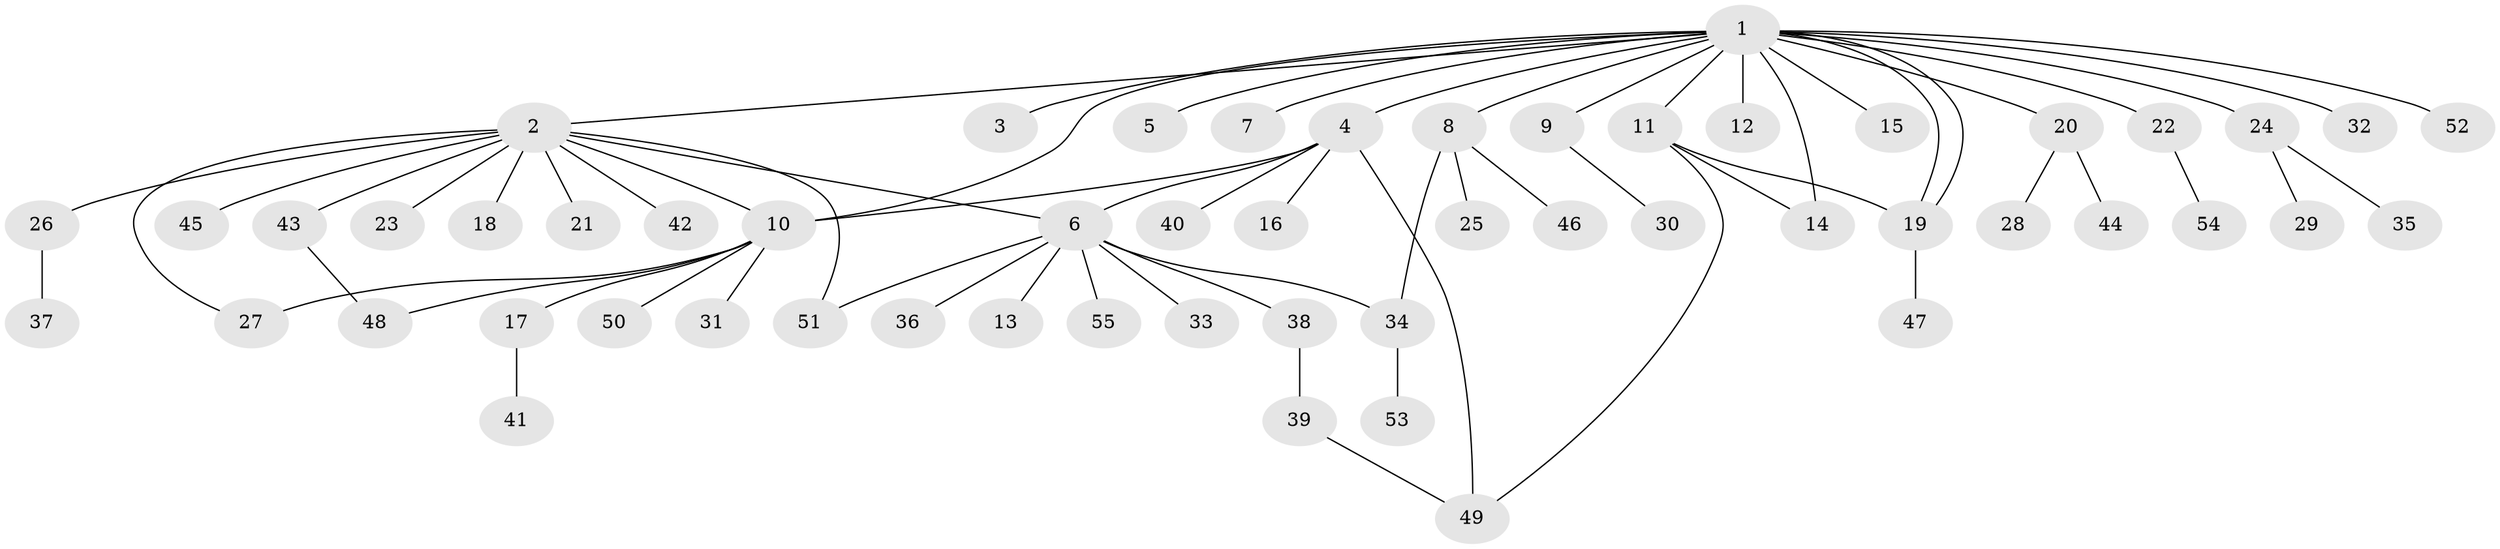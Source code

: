 // Generated by graph-tools (version 1.1) at 2025/14/03/09/25 04:14:34]
// undirected, 55 vertices, 66 edges
graph export_dot {
graph [start="1"]
  node [color=gray90,style=filled];
  1;
  2;
  3;
  4;
  5;
  6;
  7;
  8;
  9;
  10;
  11;
  12;
  13;
  14;
  15;
  16;
  17;
  18;
  19;
  20;
  21;
  22;
  23;
  24;
  25;
  26;
  27;
  28;
  29;
  30;
  31;
  32;
  33;
  34;
  35;
  36;
  37;
  38;
  39;
  40;
  41;
  42;
  43;
  44;
  45;
  46;
  47;
  48;
  49;
  50;
  51;
  52;
  53;
  54;
  55;
  1 -- 2;
  1 -- 3;
  1 -- 4;
  1 -- 5;
  1 -- 7;
  1 -- 8;
  1 -- 9;
  1 -- 10;
  1 -- 11;
  1 -- 12;
  1 -- 14;
  1 -- 15;
  1 -- 19;
  1 -- 19;
  1 -- 20;
  1 -- 22;
  1 -- 24;
  1 -- 32;
  1 -- 52;
  2 -- 6;
  2 -- 10;
  2 -- 18;
  2 -- 21;
  2 -- 23;
  2 -- 26;
  2 -- 27;
  2 -- 42;
  2 -- 43;
  2 -- 45;
  2 -- 51;
  4 -- 6;
  4 -- 10;
  4 -- 16;
  4 -- 40;
  4 -- 49;
  6 -- 13;
  6 -- 33;
  6 -- 34;
  6 -- 36;
  6 -- 38;
  6 -- 51;
  6 -- 55;
  8 -- 25;
  8 -- 34;
  8 -- 46;
  9 -- 30;
  10 -- 17;
  10 -- 27;
  10 -- 31;
  10 -- 48;
  10 -- 50;
  11 -- 14;
  11 -- 19;
  11 -- 49;
  17 -- 41;
  19 -- 47;
  20 -- 28;
  20 -- 44;
  22 -- 54;
  24 -- 29;
  24 -- 35;
  26 -- 37;
  34 -- 53;
  38 -- 39;
  39 -- 49;
  43 -- 48;
}
